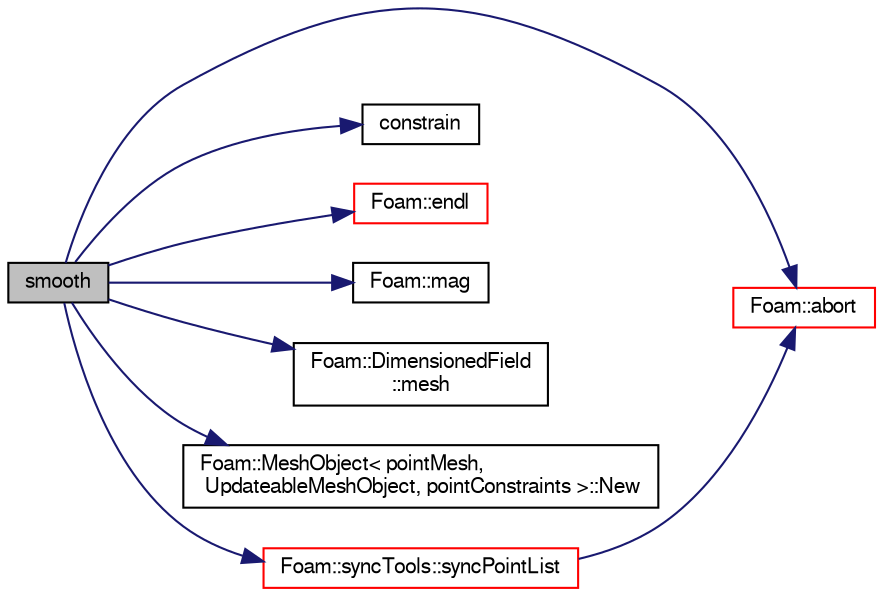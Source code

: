 digraph "smooth"
{
  bgcolor="transparent";
  edge [fontname="FreeSans",fontsize="10",labelfontname="FreeSans",labelfontsize="10"];
  node [fontname="FreeSans",fontsize="10",shape=record];
  rankdir="LR";
  Node2077 [label="smooth",height=0.2,width=0.4,color="black", fillcolor="grey75", style="filled", fontcolor="black"];
  Node2077 -> Node2078 [color="midnightblue",fontsize="10",style="solid",fontname="FreeSans"];
  Node2078 [label="Foam::abort",height=0.2,width=0.4,color="red",URL="$a21124.html#a447107a607d03e417307c203fa5fb44b"];
  Node2077 -> Node2121 [color="midnightblue",fontsize="10",style="solid",fontname="FreeSans"];
  Node2121 [label="constrain",height=0.2,width=0.4,color="black",URL="$a39260.html#a9263038144c7b2294bd42e0afce04e8e"];
  Node2077 -> Node2086 [color="midnightblue",fontsize="10",style="solid",fontname="FreeSans"];
  Node2086 [label="Foam::endl",height=0.2,width=0.4,color="red",URL="$a21124.html#a2db8fe02a0d3909e9351bb4275b23ce4",tooltip="Add newline and flush stream. "];
  Node2077 -> Node2122 [color="midnightblue",fontsize="10",style="solid",fontname="FreeSans"];
  Node2122 [label="Foam::mag",height=0.2,width=0.4,color="black",URL="$a21124.html#a929da2a3fdcf3dacbbe0487d3a330dae"];
  Node2077 -> Node2123 [color="midnightblue",fontsize="10",style="solid",fontname="FreeSans"];
  Node2123 [label="Foam::DimensionedField\l::mesh",height=0.2,width=0.4,color="black",URL="$a26390.html#a8f1110830348a1448a14ab5e3cf47e3b",tooltip="Return mesh. "];
  Node2077 -> Node2124 [color="midnightblue",fontsize="10",style="solid",fontname="FreeSans"];
  Node2124 [label="Foam::MeshObject\< pointMesh,\l UpdateableMeshObject, pointConstraints \>::New",height=0.2,width=0.4,color="black",URL="$a27138.html#ab61cc2091ec1fd7e08e8948e84235a05"];
  Node2077 -> Node2125 [color="midnightblue",fontsize="10",style="solid",fontname="FreeSans"];
  Node2125 [label="Foam::syncTools::syncPointList",height=0.2,width=0.4,color="red",URL="$a27502.html#a197ed77a9101bdfb37253bd3f507c017",tooltip="Synchronize values on all mesh points. "];
  Node2125 -> Node2078 [color="midnightblue",fontsize="10",style="solid",fontname="FreeSans"];
}
